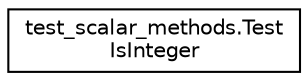 digraph "Graphical Class Hierarchy"
{
 // LATEX_PDF_SIZE
  edge [fontname="Helvetica",fontsize="10",labelfontname="Helvetica",labelfontsize="10"];
  node [fontname="Helvetica",fontsize="10",shape=record];
  rankdir="LR";
  Node0 [label="test_scalar_methods.Test\lIsInteger",height=0.2,width=0.4,color="black", fillcolor="white", style="filled",URL="$classtest__scalar__methods_1_1TestIsInteger.html",tooltip=" "];
}
